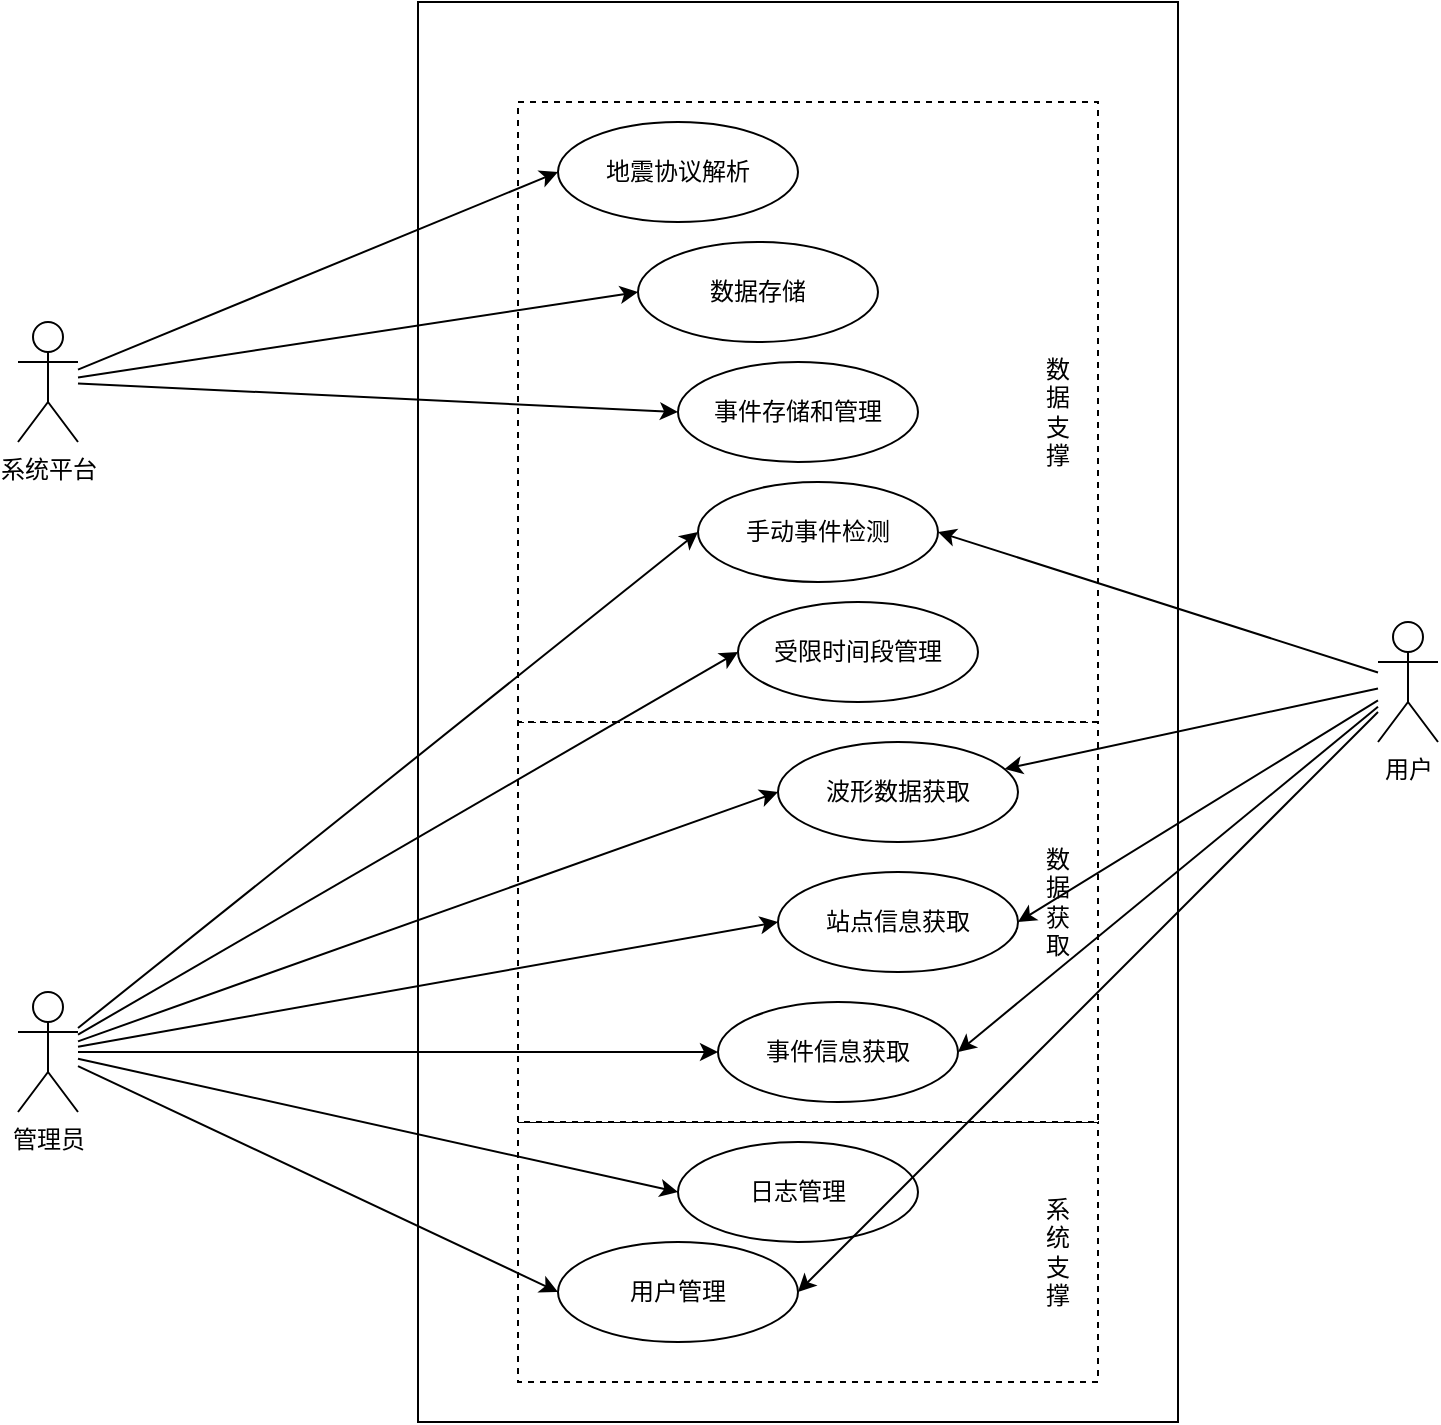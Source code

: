<mxfile version="24.0.2" type="github">
  <diagram name="第 1 页" id="Qw28GFKZARkFMmKP-efk">
    <mxGraphModel dx="1562" dy="2014" grid="1" gridSize="10" guides="1" tooltips="1" connect="1" arrows="1" fold="1" page="1" pageScale="1" pageWidth="827" pageHeight="1169" math="0" shadow="0">
      <root>
        <mxCell id="0" />
        <mxCell id="1" parent="0" />
        <mxCell id="2baGIIIHMc5CiypYjOd4-37" value="" style="rounded=0;whiteSpace=wrap;html=1;" parent="1" vertex="1">
          <mxGeometry x="450" y="-80" width="380" height="710" as="geometry" />
        </mxCell>
        <mxCell id="2baGIIIHMc5CiypYjOd4-40" value="" style="rounded=0;whiteSpace=wrap;html=1;dashed=1;" parent="1" vertex="1">
          <mxGeometry x="500" y="480" width="290" height="130" as="geometry" />
        </mxCell>
        <mxCell id="2baGIIIHMc5CiypYjOd4-39" value="" style="rounded=0;whiteSpace=wrap;html=1;dashed=1;" parent="1" vertex="1">
          <mxGeometry x="500" y="280" width="290" height="200" as="geometry" />
        </mxCell>
        <mxCell id="2baGIIIHMc5CiypYjOd4-38" value="" style="rounded=0;whiteSpace=wrap;html=1;dashed=1;" parent="1" vertex="1">
          <mxGeometry x="500" y="-30" width="290" height="310" as="geometry" />
        </mxCell>
        <mxCell id="2baGIIIHMc5CiypYjOd4-28" style="rounded=0;orthogonalLoop=1;jettySize=auto;html=1;entryX=0;entryY=0.5;entryDx=0;entryDy=0;" parent="1" source="2baGIIIHMc5CiypYjOd4-1" target="2baGIIIHMc5CiypYjOd4-3" edge="1">
          <mxGeometry relative="1" as="geometry" />
        </mxCell>
        <mxCell id="2baGIIIHMc5CiypYjOd4-29" style="rounded=0;orthogonalLoop=1;jettySize=auto;html=1;entryX=0;entryY=0.5;entryDx=0;entryDy=0;" parent="1" source="2baGIIIHMc5CiypYjOd4-1" target="2baGIIIHMc5CiypYjOd4-4" edge="1">
          <mxGeometry relative="1" as="geometry" />
        </mxCell>
        <mxCell id="2baGIIIHMc5CiypYjOd4-30" style="rounded=0;orthogonalLoop=1;jettySize=auto;html=1;entryX=0;entryY=0.5;entryDx=0;entryDy=0;" parent="1" source="2baGIIIHMc5CiypYjOd4-1" target="2baGIIIHMc5CiypYjOd4-6" edge="1">
          <mxGeometry relative="1" as="geometry" />
        </mxCell>
        <mxCell id="2baGIIIHMc5CiypYjOd4-1" value="系统平台" style="shape=umlActor;verticalLabelPosition=bottom;verticalAlign=top;html=1;outlineConnect=0;" parent="1" vertex="1">
          <mxGeometry x="250" y="80" width="30" height="60" as="geometry" />
        </mxCell>
        <mxCell id="2baGIIIHMc5CiypYjOd4-3" value="地震协议解析" style="ellipse;whiteSpace=wrap;html=1;" parent="1" vertex="1">
          <mxGeometry x="520" y="-20" width="120" height="50" as="geometry" />
        </mxCell>
        <mxCell id="2baGIIIHMc5CiypYjOd4-4" value="数据存储" style="ellipse;whiteSpace=wrap;html=1;" parent="1" vertex="1">
          <mxGeometry x="560" y="40" width="120" height="50" as="geometry" />
        </mxCell>
        <mxCell id="2baGIIIHMc5CiypYjOd4-6" value="事件存储和管理" style="ellipse;whiteSpace=wrap;html=1;" parent="1" vertex="1">
          <mxGeometry x="580" y="100" width="120" height="50" as="geometry" />
        </mxCell>
        <mxCell id="2baGIIIHMc5CiypYjOd4-7" value="手动事件检测" style="ellipse;whiteSpace=wrap;html=1;" parent="1" vertex="1">
          <mxGeometry x="590" y="160" width="120" height="50" as="geometry" />
        </mxCell>
        <mxCell id="2baGIIIHMc5CiypYjOd4-9" value="波形数据获取" style="ellipse;whiteSpace=wrap;html=1;" parent="1" vertex="1">
          <mxGeometry x="630" y="290" width="120" height="50" as="geometry" />
        </mxCell>
        <mxCell id="2baGIIIHMc5CiypYjOd4-10" value="站点信息获取" style="ellipse;whiteSpace=wrap;html=1;" parent="1" vertex="1">
          <mxGeometry x="630" y="355" width="120" height="50" as="geometry" />
        </mxCell>
        <mxCell id="2baGIIIHMc5CiypYjOd4-12" value="事件信息获取" style="ellipse;whiteSpace=wrap;html=1;" parent="1" vertex="1">
          <mxGeometry x="600" y="420" width="120" height="50" as="geometry" />
        </mxCell>
        <mxCell id="2baGIIIHMc5CiypYjOd4-13" value="受限时间段管理" style="ellipse;whiteSpace=wrap;html=1;" parent="1" vertex="1">
          <mxGeometry x="610" y="220" width="120" height="50" as="geometry" />
        </mxCell>
        <mxCell id="2baGIIIHMc5CiypYjOd4-14" value="日志管理" style="ellipse;whiteSpace=wrap;html=1;" parent="1" vertex="1">
          <mxGeometry x="580" y="490" width="120" height="50" as="geometry" />
        </mxCell>
        <mxCell id="2baGIIIHMc5CiypYjOd4-15" value="用户管理" style="ellipse;whiteSpace=wrap;html=1;" parent="1" vertex="1">
          <mxGeometry x="520" y="540" width="120" height="50" as="geometry" />
        </mxCell>
        <mxCell id="2baGIIIHMc5CiypYjOd4-41" value="数&lt;div&gt;据&lt;/div&gt;&lt;div&gt;支&lt;/div&gt;&lt;div&gt;撑&lt;/div&gt;" style="text;html=1;align=center;verticalAlign=middle;whiteSpace=wrap;rounded=0;" parent="1" vertex="1">
          <mxGeometry x="740" y="110" width="60" height="30" as="geometry" />
        </mxCell>
        <mxCell id="2baGIIIHMc5CiypYjOd4-43" value="&lt;div&gt;系&lt;/div&gt;&lt;div&gt;统&lt;/div&gt;&lt;div&gt;支&lt;/div&gt;&lt;div&gt;撑&lt;/div&gt;" style="text;html=1;align=center;verticalAlign=middle;whiteSpace=wrap;rounded=0;" parent="1" vertex="1">
          <mxGeometry x="740" y="530" width="60" height="30" as="geometry" />
        </mxCell>
        <mxCell id="1fhK7hbyzr3hQO82B9gy-8" style="rounded=0;orthogonalLoop=1;jettySize=auto;html=1;entryX=1;entryY=0.5;entryDx=0;entryDy=0;" edge="1" parent="1" source="1fhK7hbyzr3hQO82B9gy-3" target="2baGIIIHMc5CiypYjOd4-7">
          <mxGeometry relative="1" as="geometry" />
        </mxCell>
        <mxCell id="1fhK7hbyzr3hQO82B9gy-11" style="rounded=0;orthogonalLoop=1;jettySize=auto;html=1;" edge="1" parent="1" source="1fhK7hbyzr3hQO82B9gy-3" target="2baGIIIHMc5CiypYjOd4-9">
          <mxGeometry relative="1" as="geometry" />
        </mxCell>
        <mxCell id="1fhK7hbyzr3hQO82B9gy-12" style="rounded=0;orthogonalLoop=1;jettySize=auto;html=1;entryX=1;entryY=0.5;entryDx=0;entryDy=0;" edge="1" parent="1" source="1fhK7hbyzr3hQO82B9gy-3" target="2baGIIIHMc5CiypYjOd4-10">
          <mxGeometry relative="1" as="geometry">
            <mxPoint x="580" y="307.5" as="targetPoint" />
          </mxGeometry>
        </mxCell>
        <mxCell id="1fhK7hbyzr3hQO82B9gy-13" style="rounded=0;orthogonalLoop=1;jettySize=auto;html=1;entryX=1;entryY=0.5;entryDx=0;entryDy=0;" edge="1" parent="1" source="1fhK7hbyzr3hQO82B9gy-3" target="2baGIIIHMc5CiypYjOd4-12">
          <mxGeometry relative="1" as="geometry" />
        </mxCell>
        <mxCell id="1fhK7hbyzr3hQO82B9gy-15" style="rounded=0;orthogonalLoop=1;jettySize=auto;html=1;entryX=1;entryY=0.5;entryDx=0;entryDy=0;" edge="1" parent="1" source="1fhK7hbyzr3hQO82B9gy-3" target="2baGIIIHMc5CiypYjOd4-15">
          <mxGeometry relative="1" as="geometry" />
        </mxCell>
        <mxCell id="1fhK7hbyzr3hQO82B9gy-3" value="用户" style="shape=umlActor;verticalLabelPosition=bottom;verticalAlign=top;html=1;outlineConnect=0;" vertex="1" parent="1">
          <mxGeometry x="930" y="230" width="30" height="60" as="geometry" />
        </mxCell>
        <mxCell id="1fhK7hbyzr3hQO82B9gy-9" style="rounded=0;orthogonalLoop=1;jettySize=auto;html=1;entryX=0;entryY=0.5;entryDx=0;entryDy=0;" edge="1" parent="1" source="1fhK7hbyzr3hQO82B9gy-5" target="2baGIIIHMc5CiypYjOd4-13">
          <mxGeometry relative="1" as="geometry" />
        </mxCell>
        <mxCell id="1fhK7hbyzr3hQO82B9gy-10" style="rounded=0;orthogonalLoop=1;jettySize=auto;html=1;entryX=0;entryY=0.5;entryDx=0;entryDy=0;" edge="1" parent="1" source="1fhK7hbyzr3hQO82B9gy-5" target="2baGIIIHMc5CiypYjOd4-14">
          <mxGeometry relative="1" as="geometry" />
        </mxCell>
        <mxCell id="1fhK7hbyzr3hQO82B9gy-14" style="rounded=0;orthogonalLoop=1;jettySize=auto;html=1;entryX=0;entryY=0.5;entryDx=0;entryDy=0;" edge="1" parent="1" source="1fhK7hbyzr3hQO82B9gy-5" target="2baGIIIHMc5CiypYjOd4-15">
          <mxGeometry relative="1" as="geometry" />
        </mxCell>
        <mxCell id="1fhK7hbyzr3hQO82B9gy-19" style="rounded=0;orthogonalLoop=1;jettySize=auto;html=1;" edge="1" parent="1" source="1fhK7hbyzr3hQO82B9gy-5" target="2baGIIIHMc5CiypYjOd4-12">
          <mxGeometry relative="1" as="geometry" />
        </mxCell>
        <mxCell id="1fhK7hbyzr3hQO82B9gy-20" style="rounded=0;orthogonalLoop=1;jettySize=auto;html=1;entryX=0;entryY=0.5;entryDx=0;entryDy=0;" edge="1" parent="1" source="1fhK7hbyzr3hQO82B9gy-5" target="2baGIIIHMc5CiypYjOd4-10">
          <mxGeometry relative="1" as="geometry" />
        </mxCell>
        <mxCell id="1fhK7hbyzr3hQO82B9gy-21" style="rounded=0;orthogonalLoop=1;jettySize=auto;html=1;entryX=0;entryY=0.5;entryDx=0;entryDy=0;" edge="1" parent="1" source="1fhK7hbyzr3hQO82B9gy-5" target="2baGIIIHMc5CiypYjOd4-9">
          <mxGeometry relative="1" as="geometry" />
        </mxCell>
        <mxCell id="1fhK7hbyzr3hQO82B9gy-22" style="rounded=0;orthogonalLoop=1;jettySize=auto;html=1;entryX=0;entryY=0.5;entryDx=0;entryDy=0;" edge="1" parent="1" source="1fhK7hbyzr3hQO82B9gy-5" target="2baGIIIHMc5CiypYjOd4-7">
          <mxGeometry relative="1" as="geometry" />
        </mxCell>
        <mxCell id="1fhK7hbyzr3hQO82B9gy-5" value="管理员" style="shape=umlActor;verticalLabelPosition=bottom;verticalAlign=top;html=1;outlineConnect=0;" vertex="1" parent="1">
          <mxGeometry x="250" y="415" width="30" height="60" as="geometry" />
        </mxCell>
        <mxCell id="1fhK7hbyzr3hQO82B9gy-24" value="数&lt;div&gt;据&lt;/div&gt;&lt;div&gt;获&lt;/div&gt;&lt;div&gt;取&lt;/div&gt;" style="text;html=1;align=center;verticalAlign=middle;whiteSpace=wrap;rounded=0;" vertex="1" parent="1">
          <mxGeometry x="740" y="355" width="60" height="30" as="geometry" />
        </mxCell>
      </root>
    </mxGraphModel>
  </diagram>
</mxfile>
